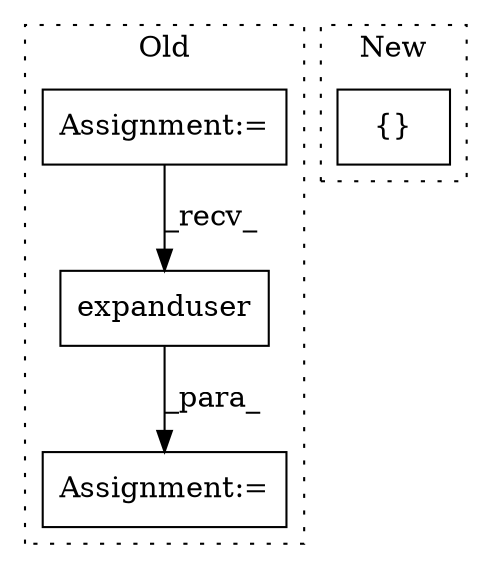 digraph G {
subgraph cluster0 {
1 [label="expanduser" a="32" s="5391" l="12" shape="box"];
3 [label="Assignment:=" a="7" s="5379" l="1" shape="box"];
4 [label="Assignment:=" a="7" s="5329" l="1" shape="box"];
label = "Old";
style="dotted";
}
subgraph cluster1 {
2 [label="{}" a="4" s="3992,3994" l="1,1" shape="box"];
label = "New";
style="dotted";
}
1 -> 3 [label="_para_"];
4 -> 1 [label="_recv_"];
}